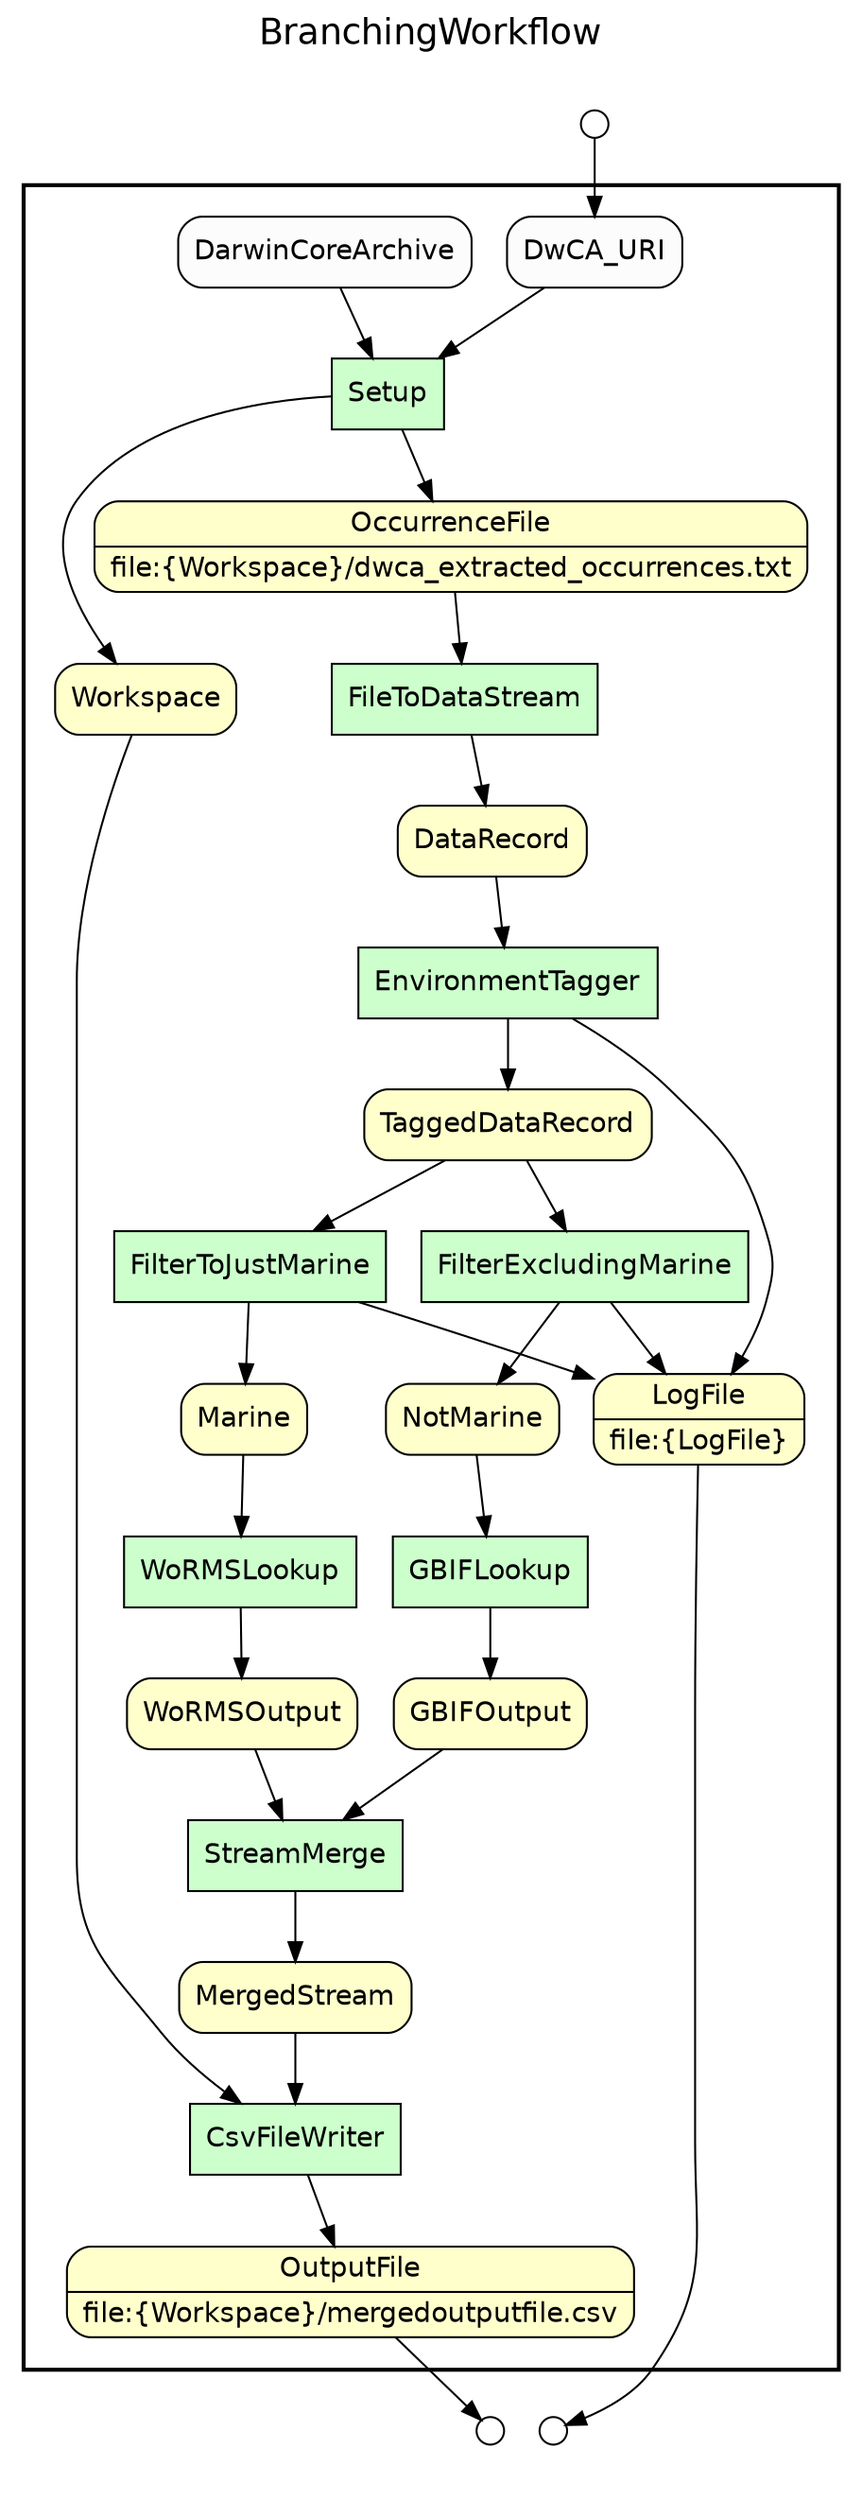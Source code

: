 
/* Start of top-level graph */
digraph Workflow {
rankdir=TB

/* Title for graph */
fontname=Helvetica; fontsize=18; labelloc=t
label=BranchingWorkflow

/* Start of double cluster for drawing box around nodes in workflow */
subgraph cluster_workflow_box_outer { label=""; color=black; penwidth=2
subgraph cluster_workflow_box_inner { label=""; penwidth=0

/* Style for nodes representing atomic programs in workflow */
node[shape=box style=filled fillcolor="#CCFFCC" peripheries=1 fontname=Helvetica]

/* Nodes representing atomic programs in workflow */
Setup
FileToDataStream
EnvironmentTagger
FilterToJustMarine
FilterExcludingMarine
WoRMSLookup
GBIFLookup
StreamMerge
CsvFileWriter

/* Style for nodes representing non-parameter data channels in workflow */
node[shape=box style="rounded,filled" fillcolor="#FFFFCC" peripheries=1 fontname=Helvetica]

/* Nodes for non-parameter data channels in workflow */
OccurrenceFile [shape=record rankdir=LR label="{<f0> OccurrenceFile |<f1> file\:\{Workspace\}/dwca_extracted_occurrences.txt}"];
DataRecord
TaggedDataRecord
Marine
NotMarine
GBIFOutput
WoRMSOutput
Workspace
MergedStream
OutputFile [shape=record rankdir=LR label="{<f0> OutputFile |<f1> file\:\{Workspace\}/mergedoutputfile.csv}"];
LogFile [shape=record rankdir=LR label="{<f0> LogFile |<f1> file\:\{LogFile\}}"];

/* Style for nodes representing parameter channels in workflow */
node[shape=box style="rounded,filled" fillcolor="#FCFCFC" peripheries=1 fontname=Helvetica]

/* Nodes representing parameter channels in workflow */
DwCA_URI

/* Edges representing connections between programs and channels */
Setup -> Workspace
Setup -> OccurrenceFile
DwCA_URI -> Setup
DarwinCoreArchive -> Setup
FileToDataStream -> DataRecord
OccurrenceFile -> FileToDataStream
EnvironmentTagger -> LogFile
EnvironmentTagger -> TaggedDataRecord
DataRecord -> EnvironmentTagger
FilterToJustMarine -> LogFile
FilterToJustMarine -> Marine
TaggedDataRecord -> FilterToJustMarine
FilterExcludingMarine -> LogFile
FilterExcludingMarine -> NotMarine
TaggedDataRecord -> FilterExcludingMarine
WoRMSLookup -> WoRMSOutput
Marine -> WoRMSLookup
GBIFLookup -> GBIFOutput
NotMarine -> GBIFLookup
StreamMerge -> MergedStream
GBIFOutput -> StreamMerge
WoRMSOutput -> StreamMerge
CsvFileWriter -> OutputFile
Workspace -> CsvFileWriter
MergedStream -> CsvFileWriter

/* End of double cluster for drawing box around nodes in workflow */
}}

/* Hidden double-cluster for grouping workflow input ports */
subgraph cluster_input_ports_group_outer { label=""; penwidth=0
subgraph cluster_input_ports_group_inner { label=""; penwidth=0

/* Style for nodes representing workflow input ports */
node[shape=circle style="rounded,filled" fillcolor="#FFFFFF" peripheries=1 fontname=Helvetica width=0.2]

/* Nodes representing workflow input ports */
DwCA_URI_input_port [label=""]

/* End of double-cluster for grouping workflow input ports */
}}

/* Hidden double-cluster for grouping workflow output ports */
subgraph cluster_output_ports_group_outer { label=""; penwidth=0
subgraph cluster_output_ports_group_inner { label=""; penwidth=0

/* Style for nodes representing workflow output ports */
node[shape=circle style="rounded,filled" fillcolor="#FFFFFF" peripheries=1 fontname=Helvetica width=0.2]

/* Nodes representing workflow output ports */
OutputFile_output_port [label=""]
LogFile_output_port [label=""]

/* End of double-cluster for grouping workflow output ports */
}}

/* Edges from input ports to channels */
DwCA_URI_input_port -> DwCA_URI

/* Edges from channels to output ports */
OutputFile -> OutputFile_output_port
LogFile -> LogFile_output_port

/* End of top-level graph */
}
